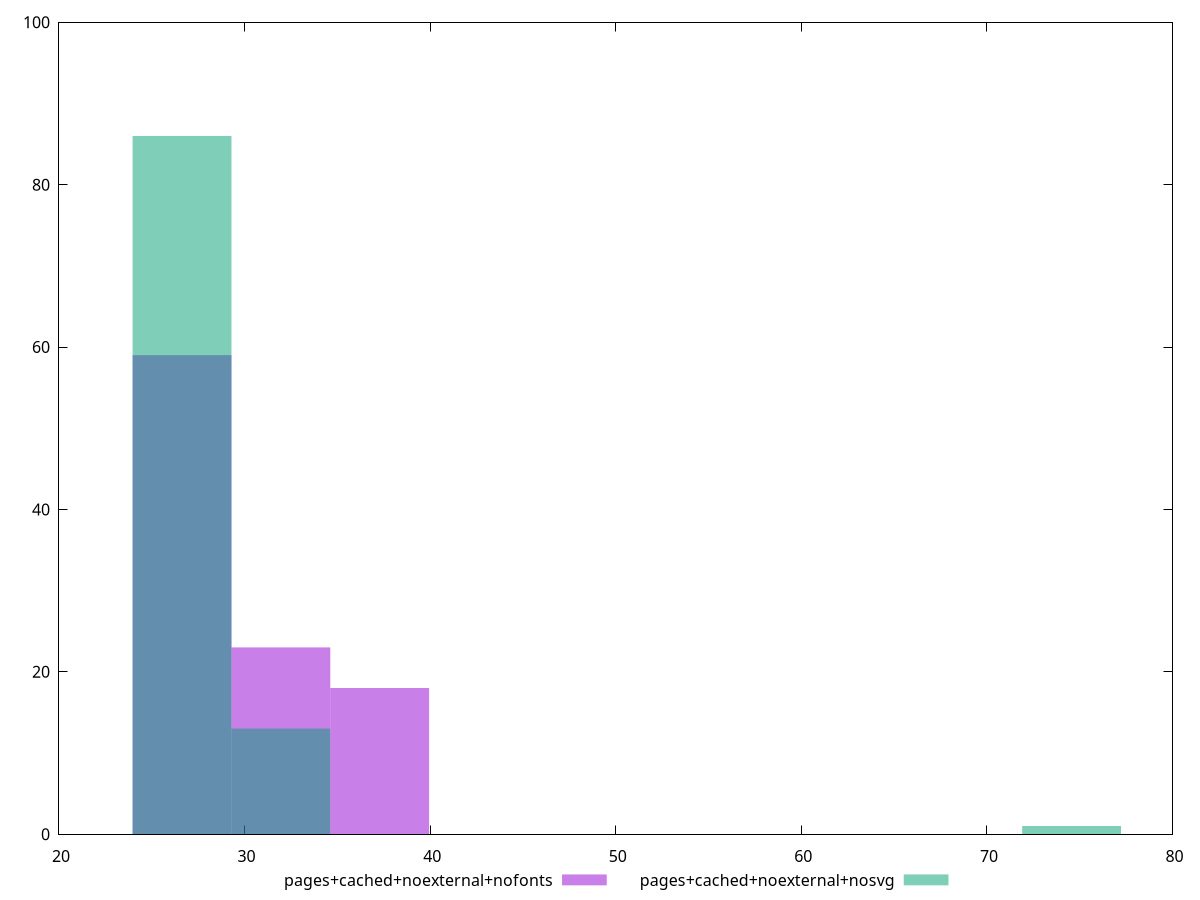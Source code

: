reset
set terminal svg size 640, 500 enhanced background rgb 'white'
set output "report_00007_2020-12-11T15:55:29.892Z/max-potential-fid/comparison/histogram/6_vs_7.svg"

$pagesCachedNoexternalNofonts <<EOF
26.62958502145488 59
37.28141903003683 18
31.955502025745858 23
EOF

$pagesCachedNoexternalNosvg <<EOF
26.62958502145488 86
74.56283806007366 1
31.955502025745858 13
EOF

set key outside below
set boxwidth 5.325917004290976
set yrange [0:100]
set style fill transparent solid 0.5 noborder

plot \
  $pagesCachedNoexternalNofonts title "pages+cached+noexternal+nofonts" with boxes, \
  $pagesCachedNoexternalNosvg title "pages+cached+noexternal+nosvg" with boxes, \


reset